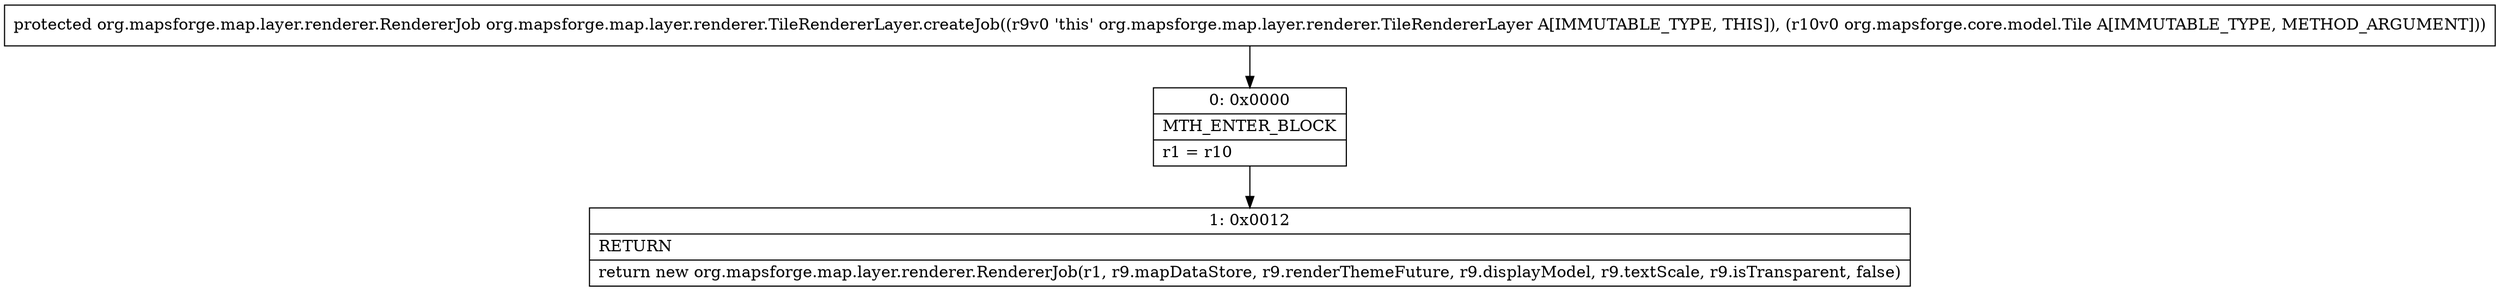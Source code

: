 digraph "CFG fororg.mapsforge.map.layer.renderer.TileRendererLayer.createJob(Lorg\/mapsforge\/core\/model\/Tile;)Lorg\/mapsforge\/map\/layer\/renderer\/RendererJob;" {
Node_0 [shape=record,label="{0\:\ 0x0000|MTH_ENTER_BLOCK\l|r1 = r10\l}"];
Node_1 [shape=record,label="{1\:\ 0x0012|RETURN\l|return new org.mapsforge.map.layer.renderer.RendererJob(r1, r9.mapDataStore, r9.renderThemeFuture, r9.displayModel, r9.textScale, r9.isTransparent, false)\l}"];
MethodNode[shape=record,label="{protected org.mapsforge.map.layer.renderer.RendererJob org.mapsforge.map.layer.renderer.TileRendererLayer.createJob((r9v0 'this' org.mapsforge.map.layer.renderer.TileRendererLayer A[IMMUTABLE_TYPE, THIS]), (r10v0 org.mapsforge.core.model.Tile A[IMMUTABLE_TYPE, METHOD_ARGUMENT])) }"];
MethodNode -> Node_0;
Node_0 -> Node_1;
}

